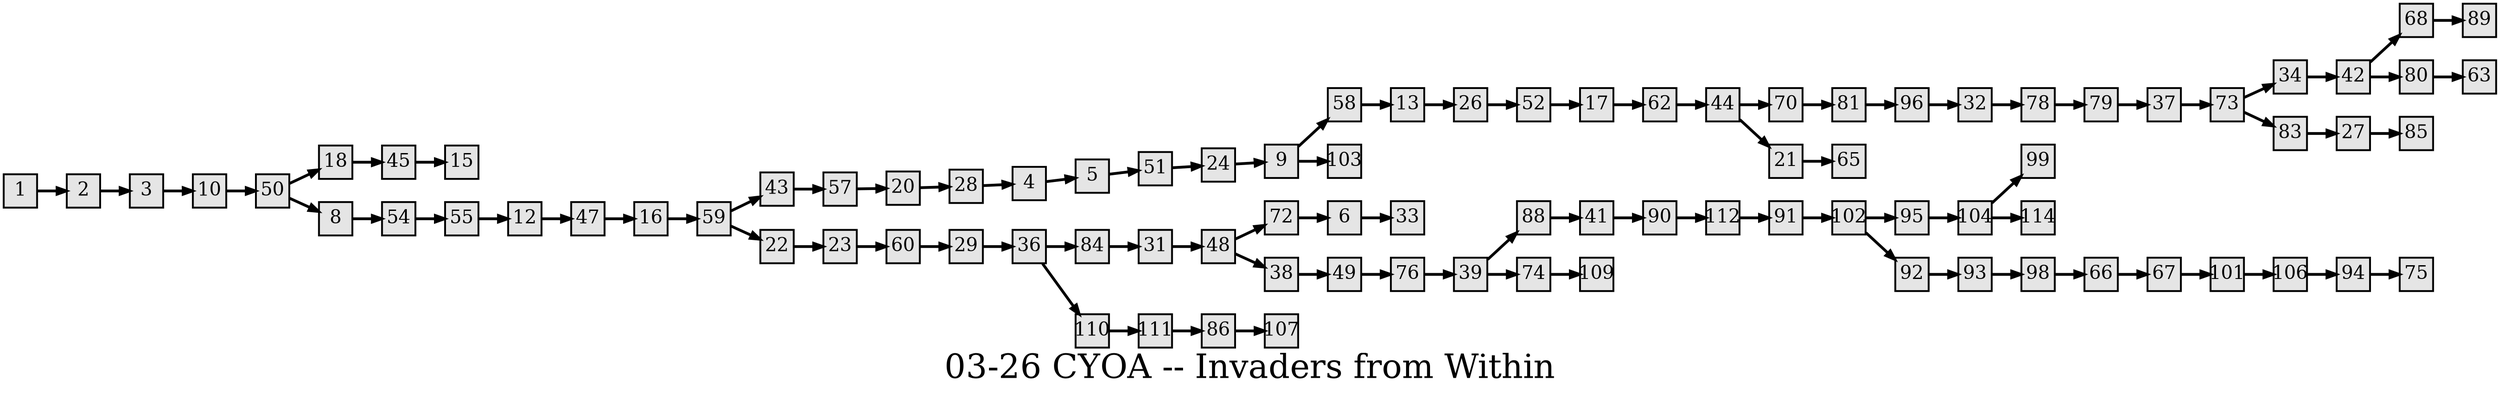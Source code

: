 digraph g{
  graph [ label="03-26 CYOA -- Invaders from Within" rankdir=LR, ordering=out, fontsize=36, nodesep="0.35", ranksep="0.45"];
  node  [shape=rect, penwidth=2, fontsize=20, style=filled, fillcolor=grey90, margin="0,0", labelfloat=true, regular=true, fixedsize=true];
  edge  [labelfloat=true, penwidth=3, fontsize=12];

  1 -> 2;
  2 -> 3;
  3 -> 10;
  4 -> 5;
  5 -> 51;
  6 -> 33;
  8 -> 54;
  9 -> 58;
  9 -> 103;
  10 -> 50;
  12 -> 47;
  13 -> 26;
  16 -> 59;
  17 -> 62;
  18 -> 45;
  20 -> 28;
  21 -> 65;
  22 -> 23;
  23 -> 60;
  24 -> 9;
  26 -> 52;
  27 -> 85;
  28 -> 4;
  29 -> 36;
  31 -> 48;
  32 -> 78;
  34 -> 42;
  36 -> 84;
  36 -> 110;
  37 -> 73;
  38 -> 49;
  39 -> 88;
  39 -> 74;
  41 -> 90;
  42 -> 68;
  42 -> 80;
  43 -> 57;
  44 -> 70;
  44 -> 21;
  45 -> 15;
  47 -> 16;
  48 -> 72;
  48 -> 38;
  49 -> 76;
  50 -> 18;
  50 -> 8;
  51 -> 24;
  52 -> 17;
  54 -> 55;
  55 -> 12;
  57 -> 20;
  58 -> 13;
  59 -> 43;
  59 -> 22;
  60 -> 29;
  62 -> 44;
  66 -> 67;
  67 -> 101;
  68 -> 89;
  70 -> 81;
  72 -> 6;
  73 -> 34;
  73 -> 83;
  74 -> 109;
  76 -> 39;
  78 -> 79;
  79 -> 37;
  80 -> 63;
  81 -> 96;
  83 -> 27;
  84 -> 31;
  86 -> 107;
  88 -> 41;
  90 -> 112;
  91 -> 102;
  92 -> 93;
  93 -> 98;
  94 -> 75;
  95 -> 104;
  96 -> 32;
  98 -> 66;
  101 -> 106;
  102 -> 95;
  102 -> 92;
  104 -> 99;
  104 -> 114;
  106 -> 94;
  110 -> 111;
  111 -> 86;
  112 -> 91;
  
}

